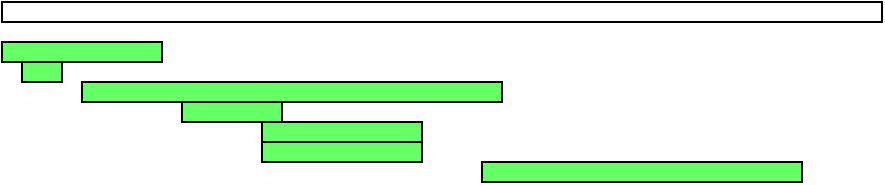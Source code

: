 <mxfile>
    <diagram id="yvh3E0o-6V2P2rfaAMbv" name="Page-1">
        <mxGraphModel dx="855" dy="274" grid="1" gridSize="10" guides="1" tooltips="1" connect="1" arrows="1" fold="1" page="1" pageScale="1" pageWidth="1100" pageHeight="1700" math="0" shadow="0">
            <root>
                <mxCell id="0"/>
                <mxCell id="1" parent="0"/>
                <mxCell id="2" value="" style="rounded=0;whiteSpace=wrap;html=1;fillColor=#66FF66;" vertex="1" parent="1">
                    <mxGeometry x="160" y="120" width="80" height="10" as="geometry"/>
                </mxCell>
                <mxCell id="4" value="" style="rounded=0;whiteSpace=wrap;html=1;fillColor=#FFFFFF;" vertex="1" parent="1">
                    <mxGeometry x="160" y="100" width="440" height="10" as="geometry"/>
                </mxCell>
                <mxCell id="5" value="" style="rounded=0;whiteSpace=wrap;html=1;fillColor=#66FF66;" vertex="1" parent="1">
                    <mxGeometry x="200" y="140" width="210" height="10" as="geometry"/>
                </mxCell>
                <mxCell id="6" value="" style="rounded=0;whiteSpace=wrap;html=1;fillColor=#66FF66;" vertex="1" parent="1">
                    <mxGeometry x="250" y="150" width="50" height="10" as="geometry"/>
                </mxCell>
                <mxCell id="7" value="" style="rounded=0;whiteSpace=wrap;html=1;fillColor=#66FF66;" vertex="1" parent="1">
                    <mxGeometry x="290" y="160" width="80" height="10" as="geometry"/>
                </mxCell>
                <mxCell id="8" value="" style="rounded=0;whiteSpace=wrap;html=1;fillColor=#66FF66;" vertex="1" parent="1">
                    <mxGeometry x="400" y="180" width="160" height="10" as="geometry"/>
                </mxCell>
                <mxCell id="9" value="" style="rounded=0;whiteSpace=wrap;html=1;fillColor=#66FF66;" vertex="1" parent="1">
                    <mxGeometry x="170" y="130" width="20" height="10" as="geometry"/>
                </mxCell>
                <mxCell id="10" value="" style="rounded=0;whiteSpace=wrap;html=1;fillColor=#66FF66;" vertex="1" parent="1">
                    <mxGeometry x="290" y="170" width="80" height="10" as="geometry"/>
                </mxCell>
            </root>
        </mxGraphModel>
    </diagram>
</mxfile>